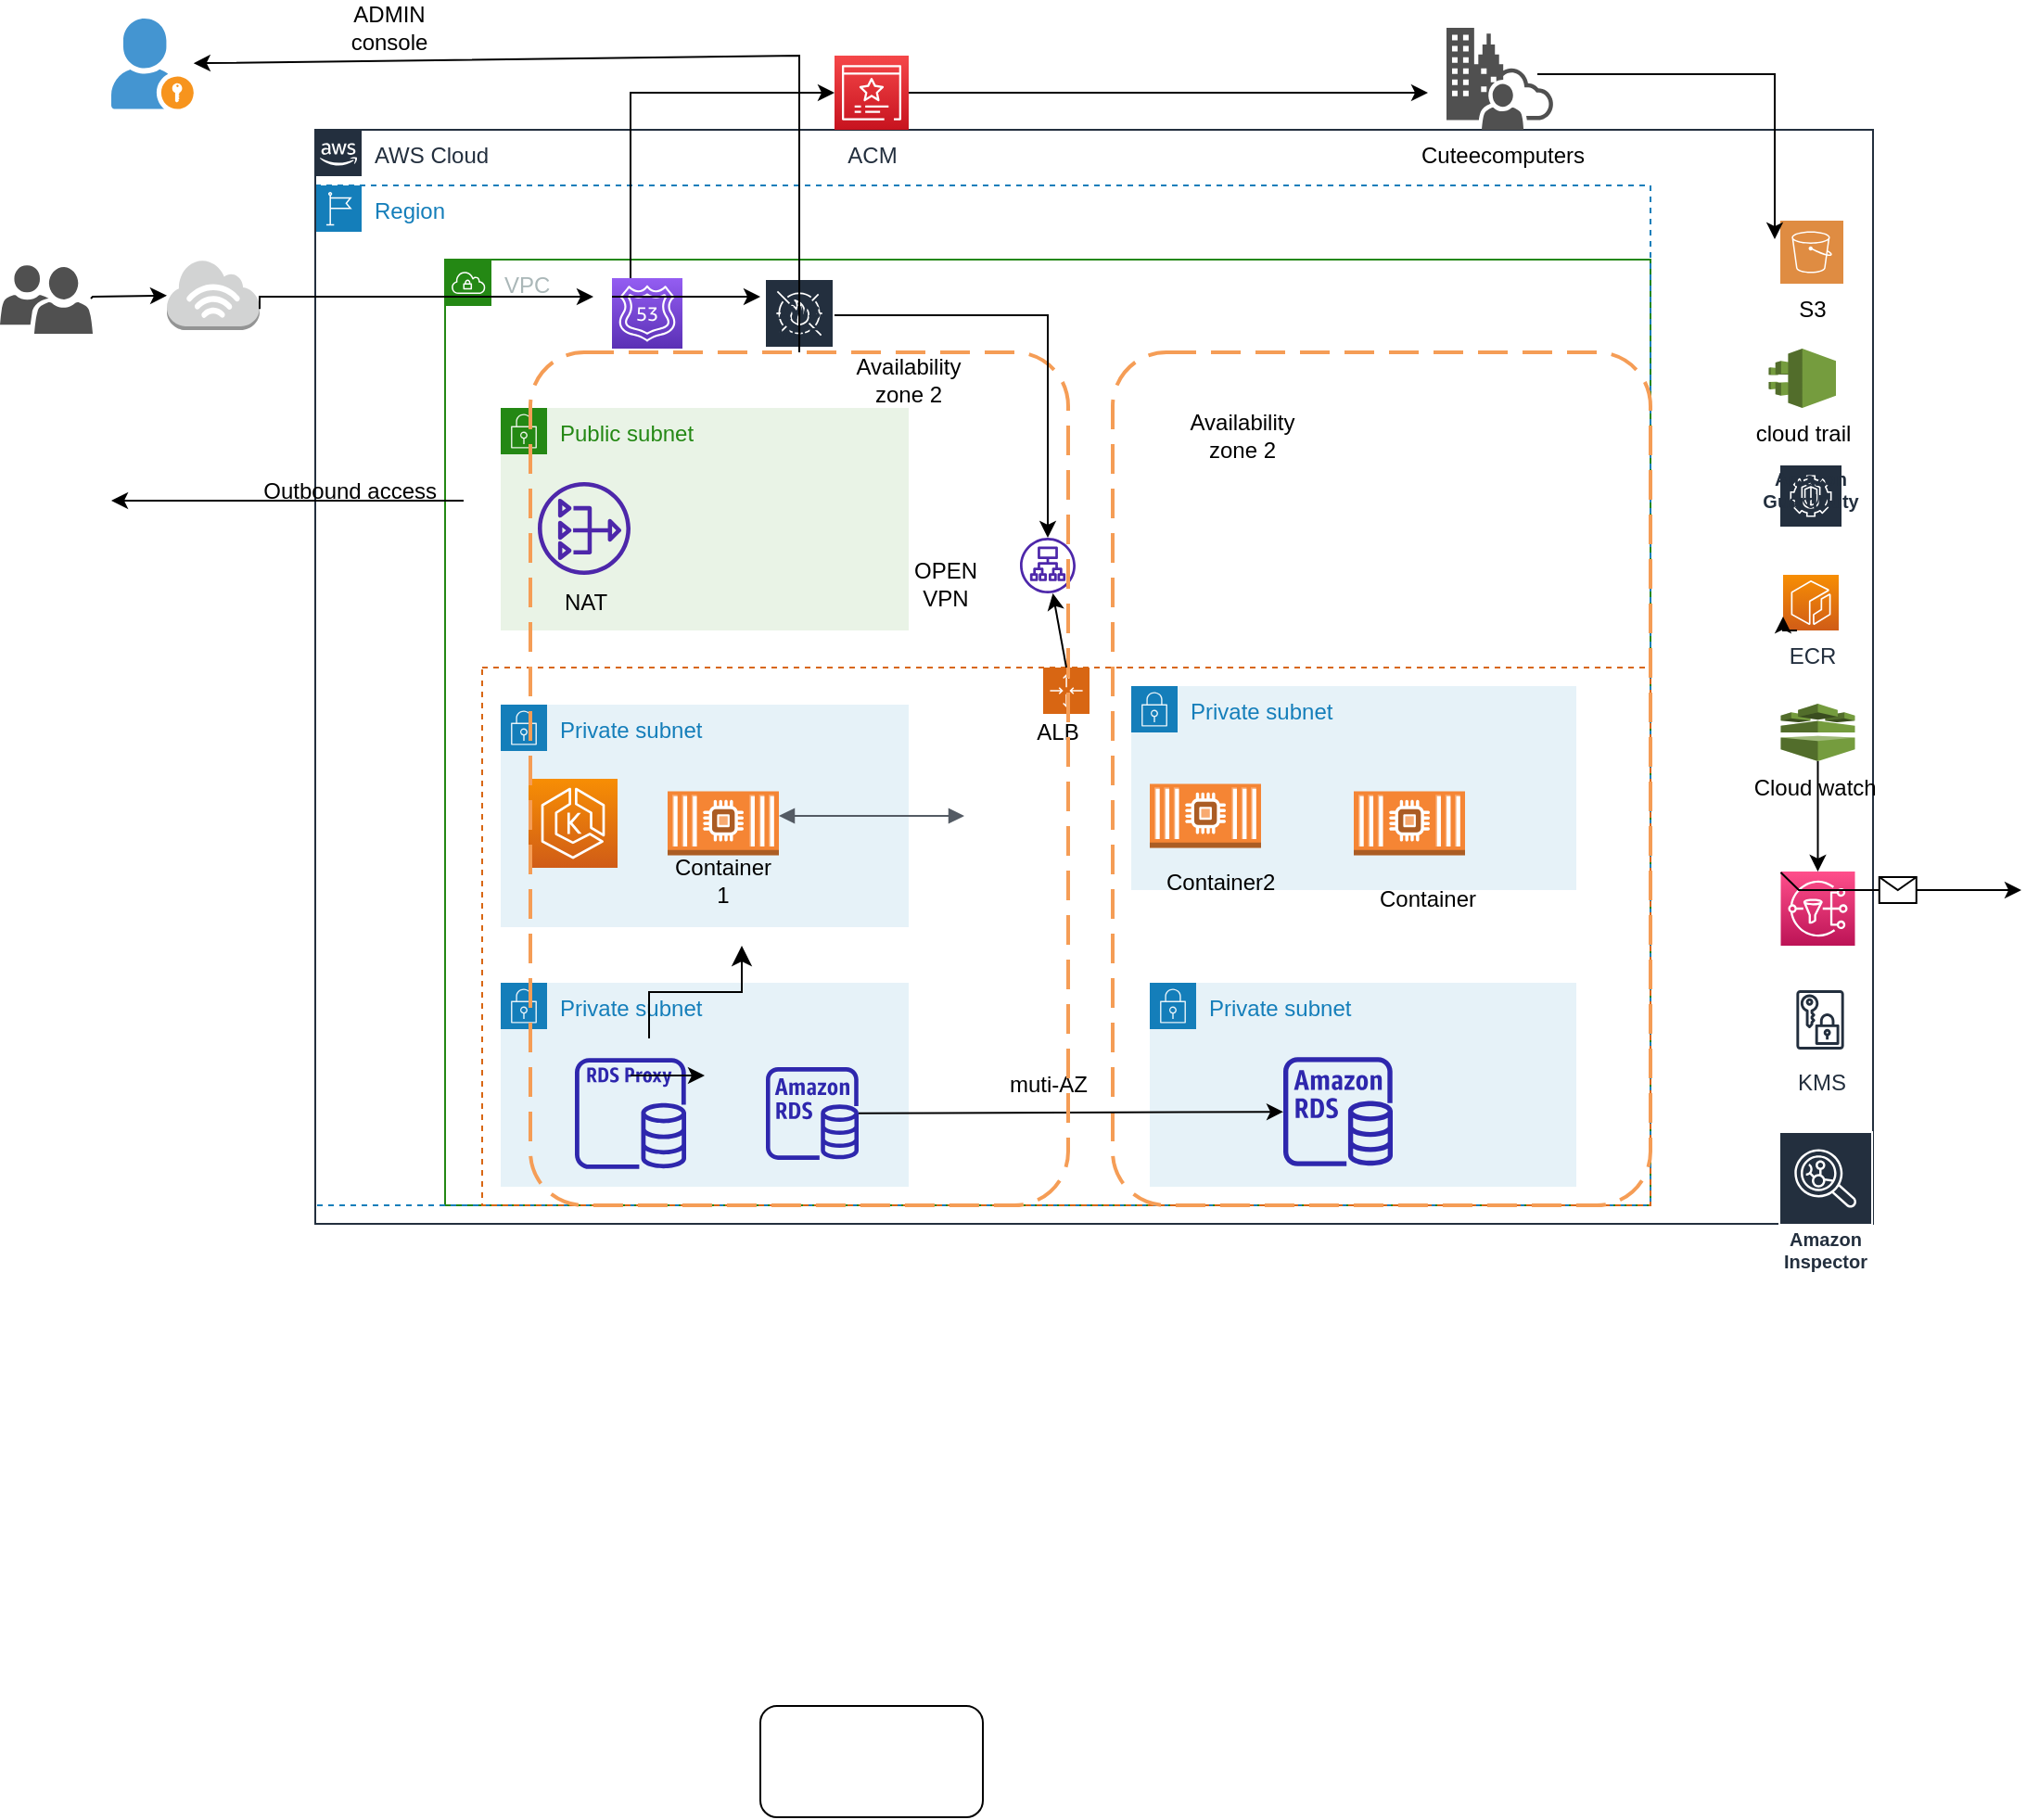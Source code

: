 <mxfile version="21.1.4" type="github">
  <diagram id="Ht1M8jgEwFfnCIfOTk4-" name="Page-1">
    <mxGraphModel dx="1566" dy="1442" grid="1" gridSize="10" guides="1" tooltips="1" connect="1" arrows="1" fold="1" page="0" pageScale="1" pageWidth="1169" pageHeight="827" math="0" shadow="0">
      <root>
        <mxCell id="0" />
        <mxCell id="1" parent="0" />
        <mxCell id="7cwHZ4F5WGIi0yPWNqf3-6" value="VPC" style="points=[[0,0],[0.25,0],[0.5,0],[0.75,0],[1,0],[1,0.25],[1,0.5],[1,0.75],[1,1],[0.75,1],[0.5,1],[0.25,1],[0,1],[0,0.75],[0,0.5],[0,0.25]];outlineConnect=0;gradientColor=none;html=1;whiteSpace=wrap;fontSize=12;fontStyle=0;container=1;pointerEvents=0;collapsible=0;recursiveResize=0;shape=mxgraph.aws4.group;grIcon=mxgraph.aws4.group_vpc;strokeColor=#248814;fillColor=none;verticalAlign=top;align=left;spacingLeft=30;fontColor=#AAB7B8;dashed=0;" vertex="1" parent="1">
          <mxGeometry x="390" y="-400" width="650" height="510" as="geometry" />
        </mxCell>
        <mxCell id="7cwHZ4F5WGIi0yPWNqf3-8" value="Region" style="points=[[0,0],[0.25,0],[0.5,0],[0.75,0],[1,0],[1,0.25],[1,0.5],[1,0.75],[1,1],[0.75,1],[0.5,1],[0.25,1],[0,1],[0,0.75],[0,0.5],[0,0.25]];outlineConnect=0;gradientColor=none;html=1;whiteSpace=wrap;fontSize=12;fontStyle=0;container=1;pointerEvents=0;collapsible=0;recursiveResize=0;shape=mxgraph.aws4.group;grIcon=mxgraph.aws4.group_region;strokeColor=#147EBA;fillColor=none;verticalAlign=top;align=left;spacingLeft=30;fontColor=#147EBA;dashed=1;" vertex="1" parent="7cwHZ4F5WGIi0yPWNqf3-6">
          <mxGeometry x="-70" y="-40" width="720" height="550" as="geometry" />
        </mxCell>
        <mxCell id="7cwHZ4F5WGIi0yPWNqf3-13" value="Public subnet" style="points=[[0,0],[0.25,0],[0.5,0],[0.75,0],[1,0],[1,0.25],[1,0.5],[1,0.75],[1,1],[0.75,1],[0.5,1],[0.25,1],[0,1],[0,0.75],[0,0.5],[0,0.25]];outlineConnect=0;gradientColor=none;html=1;whiteSpace=wrap;fontSize=12;fontStyle=0;container=1;pointerEvents=0;collapsible=0;recursiveResize=0;shape=mxgraph.aws4.group;grIcon=mxgraph.aws4.group_security_group;grStroke=0;strokeColor=#248814;fillColor=#E9F3E6;verticalAlign=top;align=left;spacingLeft=30;fontColor=#248814;dashed=0;" vertex="1" parent="7cwHZ4F5WGIi0yPWNqf3-8">
          <mxGeometry x="100" y="120" width="220" height="120" as="geometry" />
        </mxCell>
        <mxCell id="7cwHZ4F5WGIi0yPWNqf3-38" value="" style="sketch=0;outlineConnect=0;fontColor=#232F3E;gradientColor=none;fillColor=#4D27AA;strokeColor=none;dashed=0;verticalLabelPosition=bottom;verticalAlign=top;align=center;html=1;fontSize=12;fontStyle=0;aspect=fixed;pointerEvents=1;shape=mxgraph.aws4.nat_gateway;" vertex="1" parent="7cwHZ4F5WGIi0yPWNqf3-13">
          <mxGeometry x="20" y="40" width="50" height="50" as="geometry" />
        </mxCell>
        <mxCell id="7cwHZ4F5WGIi0yPWNqf3-18" value="Private subnet" style="points=[[0,0],[0.25,0],[0.5,0],[0.75,0],[1,0],[1,0.25],[1,0.5],[1,0.75],[1,1],[0.75,1],[0.5,1],[0.25,1],[0,1],[0,0.75],[0,0.5],[0,0.25]];outlineConnect=0;gradientColor=none;html=1;whiteSpace=wrap;fontSize=12;fontStyle=0;container=1;pointerEvents=0;collapsible=0;recursiveResize=0;shape=mxgraph.aws4.group;grIcon=mxgraph.aws4.group_security_group;grStroke=0;strokeColor=#147EBA;fillColor=#E6F2F8;verticalAlign=top;align=left;spacingLeft=30;fontColor=#147EBA;dashed=0;" vertex="1" parent="7cwHZ4F5WGIi0yPWNqf3-8">
          <mxGeometry x="440" y="270" width="240" height="110" as="geometry" />
        </mxCell>
        <mxCell id="7cwHZ4F5WGIi0yPWNqf3-21" value="Private subnet" style="points=[[0,0],[0.25,0],[0.5,0],[0.75,0],[1,0],[1,0.25],[1,0.5],[1,0.75],[1,1],[0.75,1],[0.5,1],[0.25,1],[0,1],[0,0.75],[0,0.5],[0,0.25]];outlineConnect=0;gradientColor=none;html=1;whiteSpace=wrap;fontSize=12;fontStyle=0;container=1;pointerEvents=0;collapsible=0;recursiveResize=0;shape=mxgraph.aws4.group;grIcon=mxgraph.aws4.group_security_group;grStroke=0;strokeColor=#147EBA;fillColor=#E6F2F8;verticalAlign=top;align=left;spacingLeft=30;fontColor=#147EBA;dashed=0;" vertex="1" parent="7cwHZ4F5WGIi0yPWNqf3-8">
          <mxGeometry x="100" y="430" width="220" height="110" as="geometry" />
        </mxCell>
        <mxCell id="7cwHZ4F5WGIi0yPWNqf3-22" value="Private subnet" style="points=[[0,0],[0.25,0],[0.5,0],[0.75,0],[1,0],[1,0.25],[1,0.5],[1,0.75],[1,1],[0.75,1],[0.5,1],[0.25,1],[0,1],[0,0.75],[0,0.5],[0,0.25]];outlineConnect=0;gradientColor=none;html=1;whiteSpace=wrap;fontSize=12;fontStyle=0;container=1;pointerEvents=0;collapsible=0;recursiveResize=0;shape=mxgraph.aws4.group;grIcon=mxgraph.aws4.group_security_group;grStroke=0;strokeColor=#147EBA;fillColor=#E6F2F8;verticalAlign=top;align=left;spacingLeft=30;fontColor=#147EBA;dashed=0;" vertex="1" parent="7cwHZ4F5WGIi0yPWNqf3-8">
          <mxGeometry x="450" y="430" width="230" height="110" as="geometry" />
        </mxCell>
        <mxCell id="7cwHZ4F5WGIi0yPWNqf3-37" value="" style="sketch=0;outlineConnect=0;fontColor=#232F3E;gradientColor=none;fillColor=#4D27AA;strokeColor=none;dashed=0;verticalLabelPosition=bottom;verticalAlign=top;align=center;html=1;fontSize=12;fontStyle=0;aspect=fixed;pointerEvents=1;shape=mxgraph.aws4.application_load_balancer;" vertex="1" parent="7cwHZ4F5WGIi0yPWNqf3-8">
          <mxGeometry x="380" y="190" width="30" height="30" as="geometry" />
        </mxCell>
        <mxCell id="7cwHZ4F5WGIi0yPWNqf3-17" value="Private subnet" style="points=[[0,0],[0.25,0],[0.5,0],[0.75,0],[1,0],[1,0.25],[1,0.5],[1,0.75],[1,1],[0.75,1],[0.5,1],[0.25,1],[0,1],[0,0.75],[0,0.5],[0,0.25]];outlineConnect=0;gradientColor=none;html=1;whiteSpace=wrap;fontSize=12;fontStyle=0;container=1;pointerEvents=0;collapsible=0;recursiveResize=0;shape=mxgraph.aws4.group;grIcon=mxgraph.aws4.group_security_group;grStroke=0;strokeColor=#147EBA;fillColor=#E6F2F8;verticalAlign=top;align=left;spacingLeft=30;fontColor=#147EBA;dashed=0;" vertex="1" parent="1">
          <mxGeometry x="420" y="-160" width="220" height="120" as="geometry" />
        </mxCell>
        <mxCell id="7cwHZ4F5WGIi0yPWNqf3-23" value="" style="sketch=0;points=[[0,0,0],[0.25,0,0],[0.5,0,0],[0.75,0,0],[1,0,0],[0,1,0],[0.25,1,0],[0.5,1,0],[0.75,1,0],[1,1,0],[0,0.25,0],[0,0.5,0],[0,0.75,0],[1,0.25,0],[1,0.5,0],[1,0.75,0]];outlineConnect=0;fontColor=#232F3E;gradientColor=#F78E04;gradientDirection=north;fillColor=#D05C17;strokeColor=#ffffff;dashed=0;verticalLabelPosition=bottom;verticalAlign=top;align=center;html=1;fontSize=12;fontStyle=0;aspect=fixed;shape=mxgraph.aws4.resourceIcon;resIcon=mxgraph.aws4.eks;" vertex="1" parent="7cwHZ4F5WGIi0yPWNqf3-17">
          <mxGeometry x="15" y="40" width="48" height="48" as="geometry" />
        </mxCell>
        <mxCell id="7cwHZ4F5WGIi0yPWNqf3-24" value="" style="outlineConnect=0;dashed=0;verticalLabelPosition=bottom;verticalAlign=top;align=center;html=1;shape=mxgraph.aws3.ec2_compute_container_2;fillColor=#F58534;gradientColor=none;" vertex="1" parent="7cwHZ4F5WGIi0yPWNqf3-17">
          <mxGeometry x="90" y="46.75" width="60" height="34.5" as="geometry" />
        </mxCell>
        <mxCell id="7cwHZ4F5WGIi0yPWNqf3-29" value="" style="rounded=1;whiteSpace=wrap;html=1;" vertex="1" parent="1">
          <mxGeometry x="560" y="380" width="120" height="60" as="geometry" />
        </mxCell>
        <mxCell id="7cwHZ4F5WGIi0yPWNqf3-32" value="" style="points=[[0,0],[0.25,0],[0.5,0],[0.75,0],[1,0],[1,0.25],[1,0.5],[1,0.75],[1,1],[0.75,1],[0.5,1],[0.25,1],[0,1],[0,0.75],[0,0.5],[0,0.25]];outlineConnect=0;gradientColor=none;html=1;whiteSpace=wrap;fontSize=12;fontStyle=0;container=1;pointerEvents=0;collapsible=0;recursiveResize=0;shape=mxgraph.aws4.groupCenter;grIcon=mxgraph.aws4.group_auto_scaling_group;grStroke=1;strokeColor=#D86613;fillColor=none;verticalAlign=top;align=center;fontColor=#D86613;dashed=1;spacingTop=25;" vertex="1" parent="1">
          <mxGeometry x="410" y="-180" width="630" height="290" as="geometry" />
        </mxCell>
        <mxCell id="7cwHZ4F5WGIi0yPWNqf3-25" value="" style="outlineConnect=0;dashed=0;verticalLabelPosition=bottom;verticalAlign=top;align=center;html=1;shape=mxgraph.aws3.ec2_compute_container_2;fillColor=#F58534;gradientColor=none;" vertex="1" parent="7cwHZ4F5WGIi0yPWNqf3-32">
          <mxGeometry x="360" y="62.75" width="60" height="34.5" as="geometry" />
        </mxCell>
        <mxCell id="7cwHZ4F5WGIi0yPWNqf3-26" value="" style="outlineConnect=0;dashed=0;verticalLabelPosition=bottom;verticalAlign=top;align=center;html=1;shape=mxgraph.aws3.ec2_compute_container_2;fillColor=#F58534;gradientColor=none;" vertex="1" parent="7cwHZ4F5WGIi0yPWNqf3-32">
          <mxGeometry x="470" y="66.75" width="60" height="34.5" as="geometry" />
        </mxCell>
        <mxCell id="7cwHZ4F5WGIi0yPWNqf3-36" value="ALB" style="text;html=1;align=center;verticalAlign=middle;resizable=0;points=[];autosize=1;strokeColor=none;fillColor=none;" vertex="1" parent="7cwHZ4F5WGIi0yPWNqf3-32">
          <mxGeometry x="285" y="20" width="50" height="30" as="geometry" />
        </mxCell>
        <mxCell id="7cwHZ4F5WGIi0yPWNqf3-110" value="" style="rounded=1;arcSize=10;dashed=1;strokeColor=#F59D56;fillColor=none;gradientColor=none;dashPattern=8 4;strokeWidth=2;shadow=0;" vertex="1" parent="7cwHZ4F5WGIi0yPWNqf3-32">
          <mxGeometry x="340" y="-170" width="290" height="460" as="geometry" />
        </mxCell>
        <mxCell id="7cwHZ4F5WGIi0yPWNqf3-114" value="Container2&amp;nbsp;" style="text;html=1;strokeColor=none;fillColor=none;align=center;verticalAlign=middle;whiteSpace=wrap;rounded=0;" vertex="1" parent="7cwHZ4F5WGIi0yPWNqf3-32">
          <mxGeometry x="370" y="101.25" width="60" height="30" as="geometry" />
        </mxCell>
        <mxCell id="7cwHZ4F5WGIi0yPWNqf3-116" value="Container" style="text;html=1;strokeColor=none;fillColor=none;align=center;verticalAlign=middle;whiteSpace=wrap;rounded=0;" vertex="1" parent="7cwHZ4F5WGIi0yPWNqf3-32">
          <mxGeometry x="480" y="110" width="60" height="30" as="geometry" />
        </mxCell>
        <mxCell id="7cwHZ4F5WGIi0yPWNqf3-118" value="Availability zone 2" style="text;html=1;strokeColor=none;fillColor=none;align=center;verticalAlign=middle;whiteSpace=wrap;rounded=0;" vertex="1" parent="7cwHZ4F5WGIi0yPWNqf3-32">
          <mxGeometry x="380" y="-140" width="60" height="30" as="geometry" />
        </mxCell>
        <mxCell id="7cwHZ4F5WGIi0yPWNqf3-39" value="AWS Cloud" style="points=[[0,0],[0.25,0],[0.5,0],[0.75,0],[1,0],[1,0.25],[1,0.5],[1,0.75],[1,1],[0.75,1],[0.5,1],[0.25,1],[0,1],[0,0.75],[0,0.5],[0,0.25]];outlineConnect=0;gradientColor=none;html=1;whiteSpace=wrap;fontSize=12;fontStyle=0;container=1;pointerEvents=0;collapsible=0;recursiveResize=0;shape=mxgraph.aws4.group;grIcon=mxgraph.aws4.group_aws_cloud_alt;strokeColor=#232F3E;fillColor=none;verticalAlign=top;align=left;spacingLeft=30;fontColor=#232F3E;dashed=0;" vertex="1" parent="1">
          <mxGeometry x="320" y="-470" width="840" height="590" as="geometry" />
        </mxCell>
        <mxCell id="7cwHZ4F5WGIi0yPWNqf3-40" value="" style="shape=image;html=1;verticalAlign=top;verticalLabelPosition=bottom;labelBackgroundColor=#ffffff;imageAspect=0;aspect=fixed;image=https://cdn1.iconfinder.com/data/icons/iconoir-vol-3/24/open-vpn-128.png" vertex="1" parent="7cwHZ4F5WGIi0yPWNqf3-39">
          <mxGeometry x="238" y="190" width="60" height="60" as="geometry" />
        </mxCell>
        <mxCell id="7cwHZ4F5WGIi0yPWNqf3-49" value="" style="edgeStyle=elbowEdgeStyle;elbow=vertical;endArrow=classic;html=1;curved=0;rounded=0;endSize=8;startSize=8;" edge="1" parent="7cwHZ4F5WGIi0yPWNqf3-39">
          <mxGeometry width="50" height="50" relative="1" as="geometry">
            <mxPoint x="180" y="490" as="sourcePoint" />
            <mxPoint x="230" y="440" as="targetPoint" />
          </mxGeometry>
        </mxCell>
        <mxCell id="7cwHZ4F5WGIi0yPWNqf3-63" value="" style="sketch=0;points=[[0,0,0],[0.25,0,0],[0.5,0,0],[0.75,0,0],[1,0,0],[0,1,0],[0.25,1,0],[0.5,1,0],[0.75,1,0],[1,1,0],[0,0.25,0],[0,0.5,0],[0,0.75,0],[1,0.25,0],[1,0.5,0],[1,0.75,0]];outlineConnect=0;fontColor=#232F3E;gradientColor=#945DF2;gradientDirection=north;fillColor=#5A30B5;strokeColor=#ffffff;dashed=0;verticalLabelPosition=bottom;verticalAlign=top;align=center;html=1;fontSize=12;fontStyle=0;aspect=fixed;shape=mxgraph.aws4.resourceIcon;resIcon=mxgraph.aws4.route_53;" vertex="1" parent="7cwHZ4F5WGIi0yPWNqf3-39">
          <mxGeometry x="160" y="80" width="38" height="38" as="geometry" />
        </mxCell>
        <mxCell id="7cwHZ4F5WGIi0yPWNqf3-65" value="AWS WAF" style="sketch=0;outlineConnect=0;fontColor=#232F3E;gradientColor=none;strokeColor=#ffffff;fillColor=#232F3E;dashed=0;verticalLabelPosition=middle;verticalAlign=bottom;align=center;html=1;whiteSpace=wrap;fontSize=10;fontStyle=1;spacing=3;shape=mxgraph.aws4.productIcon;prIcon=mxgraph.aws4.waf;" vertex="1" parent="7cwHZ4F5WGIi0yPWNqf3-39">
          <mxGeometry x="242" y="80" width="38" height="40" as="geometry" />
        </mxCell>
        <mxCell id="7cwHZ4F5WGIi0yPWNqf3-78" value="S3" style="sketch=0;pointerEvents=1;shadow=0;dashed=0;html=1;strokeColor=none;fillColor=#DF8C42;labelPosition=center;verticalLabelPosition=bottom;verticalAlign=top;align=center;outlineConnect=0;shape=mxgraph.veeam2.aws_s3;" vertex="1" parent="7cwHZ4F5WGIi0yPWNqf3-39">
          <mxGeometry x="790" y="49" width="34" height="34" as="geometry" />
        </mxCell>
        <mxCell id="7cwHZ4F5WGIi0yPWNqf3-80" value="cloud trail" style="outlineConnect=0;dashed=0;verticalLabelPosition=bottom;verticalAlign=top;align=center;html=1;shape=mxgraph.aws3.cloudtrail;fillColor=#759C3E;gradientColor=none;" vertex="1" parent="7cwHZ4F5WGIi0yPWNqf3-39">
          <mxGeometry x="783.75" y="118" width="36.25" height="32" as="geometry" />
        </mxCell>
        <mxCell id="7cwHZ4F5WGIi0yPWNqf3-95" style="edgeStyle=orthogonalEdgeStyle;rounded=0;orthogonalLoop=1;jettySize=auto;html=1;entryX=0.5;entryY=0;entryDx=0;entryDy=0;entryPerimeter=0;" edge="1" parent="7cwHZ4F5WGIi0yPWNqf3-39" source="7cwHZ4F5WGIi0yPWNqf3-86" target="7cwHZ4F5WGIi0yPWNqf3-89">
          <mxGeometry relative="1" as="geometry" />
        </mxCell>
        <mxCell id="7cwHZ4F5WGIi0yPWNqf3-86" value="Cloud watch&amp;nbsp;" style="outlineConnect=0;dashed=0;verticalLabelPosition=bottom;verticalAlign=top;align=center;html=1;shape=mxgraph.aws3.config;fillColor=#759C3E;gradientColor=none;" vertex="1" parent="7cwHZ4F5WGIi0yPWNqf3-39">
          <mxGeometry x="790.25" y="309.5" width="40" height="31" as="geometry" />
        </mxCell>
        <mxCell id="7cwHZ4F5WGIi0yPWNqf3-88" value="ECR" style="sketch=0;points=[[0,0,0],[0.25,0,0],[0.5,0,0],[0.75,0,0],[1,0,0],[0,1,0],[0.25,1,0],[0.5,1,0],[0.75,1,0],[1,1,0],[0,0.25,0],[0,0.5,0],[0,0.75,0],[1,0.25,0],[1,0.5,0],[1,0.75,0]];outlineConnect=0;fontColor=#232F3E;gradientColor=#F78E04;gradientDirection=north;fillColor=#D05C17;strokeColor=#ffffff;dashed=0;verticalLabelPosition=bottom;verticalAlign=top;align=center;html=1;fontSize=12;fontStyle=0;aspect=fixed;shape=mxgraph.aws4.resourceIcon;resIcon=mxgraph.aws4.ecr;" vertex="1" parent="7cwHZ4F5WGIi0yPWNqf3-39">
          <mxGeometry x="791.5" y="240" width="30" height="30" as="geometry" />
        </mxCell>
        <mxCell id="7cwHZ4F5WGIi0yPWNqf3-89" value="" style="sketch=0;points=[[0,0,0],[0.25,0,0],[0.5,0,0],[0.75,0,0],[1,0,0],[0,1,0],[0.25,1,0],[0.5,1,0],[0.75,1,0],[1,1,0],[0,0.25,0],[0,0.5,0],[0,0.75,0],[1,0.25,0],[1,0.5,0],[1,0.75,0]];outlineConnect=0;fontColor=#232F3E;gradientColor=#FF4F8B;gradientDirection=north;fillColor=#BC1356;strokeColor=#ffffff;dashed=0;verticalLabelPosition=bottom;verticalAlign=top;align=center;html=1;fontSize=12;fontStyle=0;aspect=fixed;shape=mxgraph.aws4.resourceIcon;resIcon=mxgraph.aws4.sns;" vertex="1" parent="7cwHZ4F5WGIi0yPWNqf3-39">
          <mxGeometry x="790.25" y="400" width="40" height="40" as="geometry" />
        </mxCell>
        <mxCell id="7cwHZ4F5WGIi0yPWNqf3-97" value="Amazon GuardDuty" style="sketch=0;outlineConnect=0;fontColor=#232F3E;gradientColor=none;strokeColor=#ffffff;fillColor=#232F3E;dashed=0;verticalLabelPosition=middle;verticalAlign=bottom;align=center;html=1;whiteSpace=wrap;fontSize=10;fontStyle=1;spacing=3;shape=mxgraph.aws4.productIcon;prIcon=mxgraph.aws4.guardduty;" vertex="1" parent="7cwHZ4F5WGIi0yPWNqf3-39">
          <mxGeometry x="789" y="180" width="35" height="30" as="geometry" />
        </mxCell>
        <mxCell id="7cwHZ4F5WGIi0yPWNqf3-100" style="edgeStyle=orthogonalEdgeStyle;rounded=0;orthogonalLoop=1;jettySize=auto;html=1;exitX=0.25;exitY=1;exitDx=0;exitDy=0;exitPerimeter=0;entryX=0;entryY=0.75;entryDx=0;entryDy=0;entryPerimeter=0;" edge="1" parent="7cwHZ4F5WGIi0yPWNqf3-39" source="7cwHZ4F5WGIi0yPWNqf3-88" target="7cwHZ4F5WGIi0yPWNqf3-88">
          <mxGeometry relative="1" as="geometry" />
        </mxCell>
        <mxCell id="7cwHZ4F5WGIi0yPWNqf3-101" value="KMS" style="sketch=0;outlineConnect=0;fontColor=#232F3E;gradientColor=none;strokeColor=#232F3E;fillColor=#ffffff;dashed=0;verticalLabelPosition=bottom;verticalAlign=top;align=center;html=1;fontSize=12;fontStyle=0;aspect=fixed;shape=mxgraph.aws4.resourceIcon;resIcon=mxgraph.aws4.data_encryption_key;" vertex="1" parent="7cwHZ4F5WGIi0yPWNqf3-39">
          <mxGeometry x="791.5" y="460" width="40" height="40" as="geometry" />
        </mxCell>
        <mxCell id="7cwHZ4F5WGIi0yPWNqf3-34" value="" style="sketch=0;outlineConnect=0;fontColor=#232F3E;gradientColor=none;fillColor=#2E27AD;strokeColor=none;dashed=0;verticalLabelPosition=bottom;verticalAlign=top;align=center;html=1;fontSize=12;fontStyle=0;aspect=fixed;pointerEvents=1;shape=mxgraph.aws4.rds_instance;" vertex="1" parent="7cwHZ4F5WGIi0yPWNqf3-39">
          <mxGeometry x="243" y="505.5" width="50" height="50" as="geometry" />
        </mxCell>
        <mxCell id="7cwHZ4F5WGIi0yPWNqf3-105" value="muti-AZ" style="text;html=1;align=center;verticalAlign=middle;resizable=0;points=[];autosize=1;strokeColor=none;fillColor=none;" vertex="1" parent="7cwHZ4F5WGIi0yPWNqf3-39">
          <mxGeometry x="360" y="500" width="70" height="30" as="geometry" />
        </mxCell>
        <mxCell id="7cwHZ4F5WGIi0yPWNqf3-35" value="" style="sketch=0;outlineConnect=0;fontColor=#232F3E;gradientColor=none;fillColor=#2E27AD;strokeColor=none;dashed=0;verticalLabelPosition=bottom;verticalAlign=top;align=center;html=1;fontSize=12;fontStyle=0;aspect=fixed;pointerEvents=1;shape=mxgraph.aws4.rds_instance;" vertex="1" parent="7cwHZ4F5WGIi0yPWNqf3-39">
          <mxGeometry x="522" y="500" width="59" height="59" as="geometry" />
        </mxCell>
        <mxCell id="7cwHZ4F5WGIi0yPWNqf3-104" value="" style="endArrow=classic;html=1;rounded=0;" edge="1" parent="7cwHZ4F5WGIi0yPWNqf3-39" source="7cwHZ4F5WGIi0yPWNqf3-34" target="7cwHZ4F5WGIi0yPWNqf3-35">
          <mxGeometry width="50" height="50" relative="1" as="geometry">
            <mxPoint x="410" y="440" as="sourcePoint" />
            <mxPoint x="460" y="390" as="targetPoint" />
          </mxGeometry>
        </mxCell>
        <mxCell id="7cwHZ4F5WGIi0yPWNqf3-33" value="" style="sketch=0;outlineConnect=0;fontColor=#232F3E;gradientColor=none;fillColor=#2E27AD;strokeColor=none;dashed=0;verticalLabelPosition=bottom;verticalAlign=top;align=center;html=1;fontSize=12;fontStyle=0;aspect=fixed;pointerEvents=1;shape=mxgraph.aws4.rds_proxy;" vertex="1" parent="7cwHZ4F5WGIi0yPWNqf3-39">
          <mxGeometry x="140" y="500.5" width="60" height="60" as="geometry" />
        </mxCell>
        <mxCell id="7cwHZ4F5WGIi0yPWNqf3-108" value="Amazon Inspector" style="sketch=0;outlineConnect=0;fontColor=#232F3E;gradientColor=none;strokeColor=#ffffff;fillColor=#232F3E;dashed=0;verticalLabelPosition=middle;verticalAlign=bottom;align=center;html=1;whiteSpace=wrap;fontSize=10;fontStyle=1;spacing=3;shape=mxgraph.aws4.productIcon;prIcon=mxgraph.aws4.inspector;" vertex="1" parent="7cwHZ4F5WGIi0yPWNqf3-39">
          <mxGeometry x="789" y="540" width="51" height="80" as="geometry" />
        </mxCell>
        <mxCell id="7cwHZ4F5WGIi0yPWNqf3-111" value="Outbound access&amp;nbsp;" style="text;html=1;align=center;verticalAlign=middle;resizable=0;points=[];autosize=1;strokeColor=none;fillColor=none;" vertex="1" parent="7cwHZ4F5WGIi0yPWNqf3-39">
          <mxGeometry x="-40" y="180" width="120" height="30" as="geometry" />
        </mxCell>
        <mxCell id="7cwHZ4F5WGIi0yPWNqf3-109" value="" style="rounded=1;arcSize=10;dashed=1;strokeColor=#F59D56;fillColor=none;gradientColor=none;dashPattern=8 4;strokeWidth=2;" vertex="1" parent="7cwHZ4F5WGIi0yPWNqf3-39">
          <mxGeometry x="116" y="120" width="290" height="460" as="geometry" />
        </mxCell>
        <mxCell id="7cwHZ4F5WGIi0yPWNqf3-113" value="Container 1" style="text;html=1;strokeColor=none;fillColor=none;align=center;verticalAlign=middle;whiteSpace=wrap;rounded=0;" vertex="1" parent="7cwHZ4F5WGIi0yPWNqf3-39">
          <mxGeometry x="190" y="390" width="60" height="30" as="geometry" />
        </mxCell>
        <mxCell id="7cwHZ4F5WGIi0yPWNqf3-119" value="Availability zone 2" style="text;html=1;strokeColor=none;fillColor=none;align=center;verticalAlign=middle;whiteSpace=wrap;rounded=0;" vertex="1" parent="7cwHZ4F5WGIi0yPWNqf3-39">
          <mxGeometry x="290" y="120" width="60" height="30" as="geometry" />
        </mxCell>
        <mxCell id="7cwHZ4F5WGIi0yPWNqf3-120" value="NAT" style="text;html=1;strokeColor=none;fillColor=none;align=center;verticalAlign=middle;whiteSpace=wrap;rounded=0;" vertex="1" parent="7cwHZ4F5WGIi0yPWNqf3-39">
          <mxGeometry x="116" y="240" width="60" height="30" as="geometry" />
        </mxCell>
        <mxCell id="7cwHZ4F5WGIi0yPWNqf3-60" value="" style="edgeStyle=orthogonalEdgeStyle;html=1;endArrow=block;elbow=vertical;startArrow=block;startFill=1;endFill=1;strokeColor=#545B64;rounded=0;" edge="1" parent="1">
          <mxGeometry width="100" relative="1" as="geometry">
            <mxPoint x="570" y="-100" as="sourcePoint" />
            <mxPoint x="670" y="-100" as="targetPoint" />
          </mxGeometry>
        </mxCell>
        <mxCell id="7cwHZ4F5WGIi0yPWNqf3-66" value="" style="sketch=0;pointerEvents=1;shadow=0;dashed=0;html=1;strokeColor=none;labelPosition=center;verticalLabelPosition=bottom;verticalAlign=top;align=center;fillColor=#505050;shape=mxgraph.mscae.intune.user_group" vertex="1" parent="1">
          <mxGeometry x="150" y="-397" width="50" height="37" as="geometry" />
        </mxCell>
        <mxCell id="7cwHZ4F5WGIi0yPWNqf3-67" value="" style="outlineConnect=0;dashed=0;verticalLabelPosition=bottom;verticalAlign=top;align=center;html=1;shape=mxgraph.aws3.internet_3;fillColor=#D2D3D3;gradientColor=none;" vertex="1" parent="1">
          <mxGeometry x="240" y="-400" width="50" height="38" as="geometry" />
        </mxCell>
        <mxCell id="7cwHZ4F5WGIi0yPWNqf3-68" value="" style="endArrow=classic;html=1;rounded=0;exitX=0.98;exitY=0.486;exitDx=0;exitDy=0;exitPerimeter=0;" edge="1" parent="1" source="7cwHZ4F5WGIi0yPWNqf3-66" target="7cwHZ4F5WGIi0yPWNqf3-67">
          <mxGeometry width="50" height="50" relative="1" as="geometry">
            <mxPoint x="600" y="-80" as="sourcePoint" />
            <mxPoint x="650" y="-130" as="targetPoint" />
            <Array as="points">
              <mxPoint x="200" y="-380" />
            </Array>
          </mxGeometry>
        </mxCell>
        <mxCell id="7cwHZ4F5WGIi0yPWNqf3-69" value="" style="endArrow=classic;html=1;rounded=0;exitX=1;exitY=0.7;exitDx=0;exitDy=0;exitPerimeter=0;" edge="1" parent="1" source="7cwHZ4F5WGIi0yPWNqf3-67">
          <mxGeometry width="50" height="50" relative="1" as="geometry">
            <mxPoint x="600" y="-80" as="sourcePoint" />
            <mxPoint x="470" y="-380" as="targetPoint" />
            <Array as="points">
              <mxPoint x="290" y="-380" />
            </Array>
          </mxGeometry>
        </mxCell>
        <mxCell id="7cwHZ4F5WGIi0yPWNqf3-71" value="" style="endArrow=classic;html=1;rounded=0;" edge="1" parent="1">
          <mxGeometry width="50" height="50" relative="1" as="geometry">
            <mxPoint x="480" y="-380" as="sourcePoint" />
            <mxPoint x="560" y="-380" as="targetPoint" />
            <Array as="points" />
          </mxGeometry>
        </mxCell>
        <mxCell id="7cwHZ4F5WGIi0yPWNqf3-72" value="" style="endArrow=classic;html=1;rounded=0;" edge="1" parent="1" source="7cwHZ4F5WGIi0yPWNqf3-65" target="7cwHZ4F5WGIi0yPWNqf3-37">
          <mxGeometry width="50" height="50" relative="1" as="geometry">
            <mxPoint x="600" y="-180" as="sourcePoint" />
            <mxPoint x="650" y="-230" as="targetPoint" />
            <Array as="points">
              <mxPoint x="715" y="-370" />
            </Array>
          </mxGeometry>
        </mxCell>
        <mxCell id="7cwHZ4F5WGIi0yPWNqf3-73" value="ACM" style="sketch=0;points=[[0,0,0],[0.25,0,0],[0.5,0,0],[0.75,0,0],[1,0,0],[0,1,0],[0.25,1,0],[0.5,1,0],[0.75,1,0],[1,1,0],[0,0.25,0],[0,0.5,0],[0,0.75,0],[1,0.25,0],[1,0.5,0],[1,0.75,0]];outlineConnect=0;fontColor=#232F3E;gradientColor=#F54749;gradientDirection=north;fillColor=#C7131F;strokeColor=#ffffff;dashed=0;verticalLabelPosition=bottom;verticalAlign=top;align=center;html=1;fontSize=12;fontStyle=0;aspect=fixed;shape=mxgraph.aws4.resourceIcon;resIcon=mxgraph.aws4.certificate_manager_3;" vertex="1" parent="1">
          <mxGeometry x="600" y="-510" width="40" height="40" as="geometry" />
        </mxCell>
        <mxCell id="7cwHZ4F5WGIi0yPWNqf3-74" value="" style="endArrow=classic;html=1;rounded=0;entryX=0;entryY=0.5;entryDx=0;entryDy=0;entryPerimeter=0;" edge="1" parent="1" target="7cwHZ4F5WGIi0yPWNqf3-73">
          <mxGeometry width="50" height="50" relative="1" as="geometry">
            <mxPoint x="490" y="-390" as="sourcePoint" />
            <mxPoint x="650" y="-300" as="targetPoint" />
            <Array as="points">
              <mxPoint x="490" y="-490" />
            </Array>
          </mxGeometry>
        </mxCell>
        <mxCell id="7cwHZ4F5WGIi0yPWNqf3-75" value="" style="endArrow=classic;html=1;rounded=0;exitX=1;exitY=0.5;exitDx=0;exitDy=0;exitPerimeter=0;" edge="1" parent="1" source="7cwHZ4F5WGIi0yPWNqf3-73">
          <mxGeometry width="50" height="50" relative="1" as="geometry">
            <mxPoint x="650" y="-500" as="sourcePoint" />
            <mxPoint x="920" y="-490" as="targetPoint" />
            <Array as="points">
              <mxPoint x="660" y="-490" />
            </Array>
          </mxGeometry>
        </mxCell>
        <mxCell id="7cwHZ4F5WGIi0yPWNqf3-76" value="Cuteecomputers" style="sketch=0;pointerEvents=1;shadow=0;dashed=0;html=1;strokeColor=none;fillColor=#505050;labelPosition=center;verticalLabelPosition=bottom;verticalAlign=top;outlineConnect=0;align=center;shape=mxgraph.office.security.split_domain_user;" vertex="1" parent="1">
          <mxGeometry x="930" y="-525" width="59" height="55" as="geometry" />
        </mxCell>
        <mxCell id="7cwHZ4F5WGIi0yPWNqf3-77" value="" style="endArrow=classic;html=1;rounded=0;" edge="1" parent="1">
          <mxGeometry width="50" height="50" relative="1" as="geometry">
            <mxPoint x="979" y="-500" as="sourcePoint" />
            <mxPoint x="1107" y="-411" as="targetPoint" />
            <Array as="points">
              <mxPoint x="1107" y="-500" />
            </Array>
          </mxGeometry>
        </mxCell>
        <mxCell id="7cwHZ4F5WGIi0yPWNqf3-102" value="" style="endArrow=classic;html=1;rounded=0;" edge="1" parent="1" source="7cwHZ4F5WGIi0yPWNqf3-89">
          <mxGeometry relative="1" as="geometry">
            <mxPoint x="680" y="-60" as="sourcePoint" />
            <mxPoint x="1240" y="-60" as="targetPoint" />
            <Array as="points">
              <mxPoint x="1120" y="-60" />
            </Array>
          </mxGeometry>
        </mxCell>
        <mxCell id="7cwHZ4F5WGIi0yPWNqf3-103" value="" style="shape=message;html=1;outlineConnect=0;" vertex="1" parent="7cwHZ4F5WGIi0yPWNqf3-102">
          <mxGeometry width="20" height="14" relative="1" as="geometry">
            <mxPoint x="-10" y="-7" as="offset" />
          </mxGeometry>
        </mxCell>
        <mxCell id="7cwHZ4F5WGIi0yPWNqf3-106" value="" style="endArrow=classic;html=1;rounded=0;" edge="1" parent="1">
          <mxGeometry width="50" height="50" relative="1" as="geometry">
            <mxPoint x="490" y="40" as="sourcePoint" />
            <mxPoint x="530" y="40" as="targetPoint" />
            <Array as="points">
              <mxPoint x="490" y="40" />
            </Array>
          </mxGeometry>
        </mxCell>
        <mxCell id="7cwHZ4F5WGIi0yPWNqf3-112" value="" style="endArrow=classic;html=1;rounded=0;" edge="1" parent="1">
          <mxGeometry width="50" height="50" relative="1" as="geometry">
            <mxPoint x="400" y="-270" as="sourcePoint" />
            <mxPoint x="210" y="-270" as="targetPoint" />
            <Array as="points">
              <mxPoint x="240" y="-270" />
            </Array>
          </mxGeometry>
        </mxCell>
        <mxCell id="7cwHZ4F5WGIi0yPWNqf3-94" value="" style="endArrow=classic;html=1;rounded=0;exitX=0.5;exitY=0;exitDx=0;exitDy=0;" edge="1" parent="1" source="7cwHZ4F5WGIi0yPWNqf3-32" target="7cwHZ4F5WGIi0yPWNqf3-37">
          <mxGeometry width="50" height="50" relative="1" as="geometry">
            <mxPoint x="680" y="-170.5" as="sourcePoint" />
            <mxPoint x="730" y="-220.5" as="targetPoint" />
          </mxGeometry>
        </mxCell>
        <mxCell id="7cwHZ4F5WGIi0yPWNqf3-115" value="OPEN VPN" style="text;html=1;strokeColor=none;fillColor=none;align=center;verticalAlign=middle;whiteSpace=wrap;rounded=0;" vertex="1" parent="1">
          <mxGeometry x="630" y="-240" width="60" height="30" as="geometry" />
        </mxCell>
        <mxCell id="7cwHZ4F5WGIi0yPWNqf3-122" value="" style="endArrow=classic;html=1;rounded=0;" edge="1" parent="1" source="7cwHZ4F5WGIi0yPWNqf3-109" target="7cwHZ4F5WGIi0yPWNqf3-123">
          <mxGeometry width="50" height="50" relative="1" as="geometry">
            <mxPoint x="640" y="-220" as="sourcePoint" />
            <mxPoint x="560" y="-520" as="targetPoint" />
            <Array as="points">
              <mxPoint x="581" y="-510" />
            </Array>
          </mxGeometry>
        </mxCell>
        <mxCell id="7cwHZ4F5WGIi0yPWNqf3-123" value="" style="shadow=0;dashed=0;html=1;strokeColor=none;fillColor=#4495D1;labelPosition=center;verticalLabelPosition=bottom;verticalAlign=top;align=center;outlineConnect=0;shape=mxgraph.veeam.portal_admin;" vertex="1" parent="1">
          <mxGeometry x="210.0" y="-530" width="44.4" height="48.8" as="geometry" />
        </mxCell>
        <mxCell id="7cwHZ4F5WGIi0yPWNqf3-124" value="ADMIN console" style="text;html=1;strokeColor=none;fillColor=none;align=center;verticalAlign=middle;whiteSpace=wrap;rounded=0;" vertex="1" parent="1">
          <mxGeometry x="330" y="-540" width="60" height="30" as="geometry" />
        </mxCell>
      </root>
    </mxGraphModel>
  </diagram>
</mxfile>
